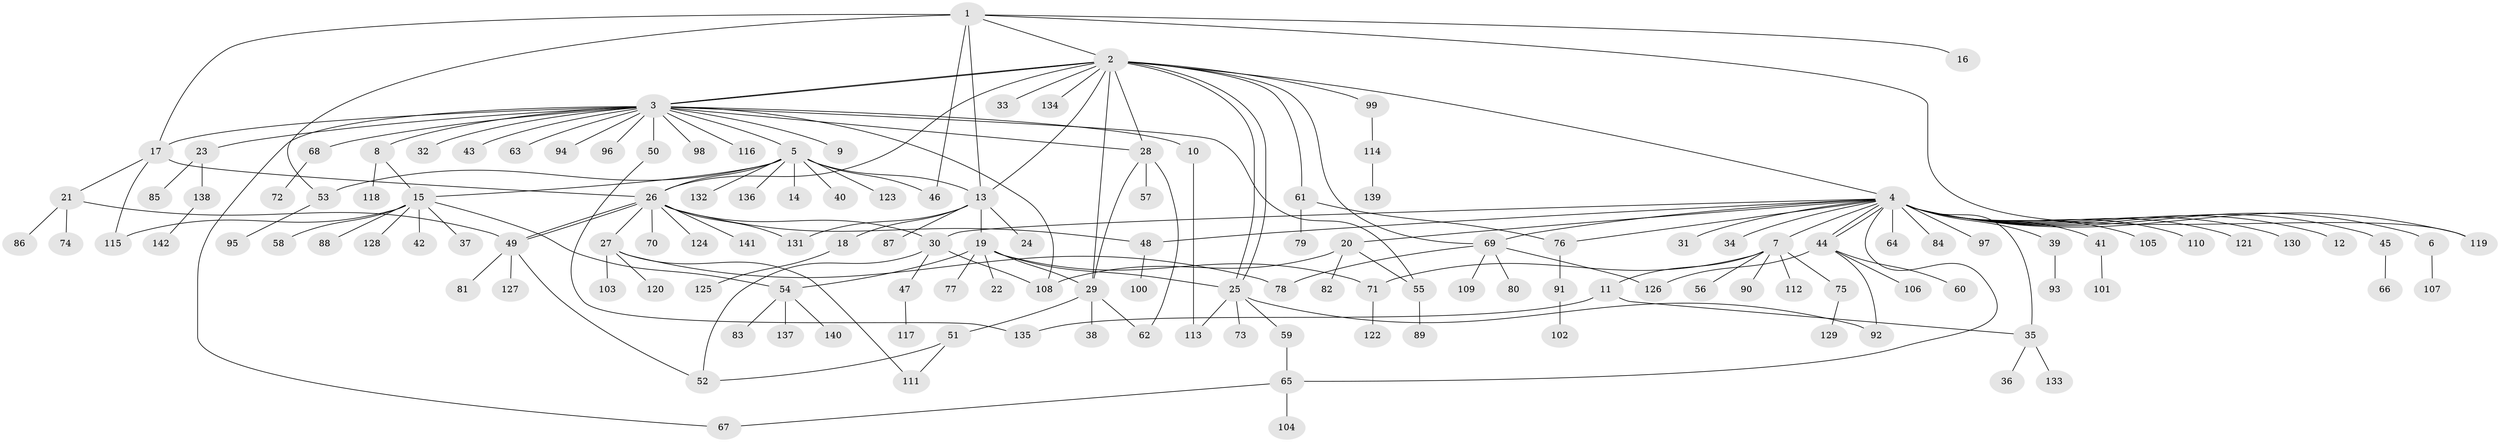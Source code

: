 // coarse degree distribution, {4: 0.08139534883720931, 12: 0.011627906976744186, 11: 0.011627906976744186, 24: 0.011627906976744186, 10: 0.023255813953488372, 1: 0.5116279069767442, 6: 0.046511627906976744, 2: 0.16279069767441862, 3: 0.08139534883720931, 7: 0.023255813953488372, 8: 0.011627906976744186, 5: 0.023255813953488372}
// Generated by graph-tools (version 1.1) at 2025/50/03/04/25 22:50:40]
// undirected, 142 vertices, 182 edges
graph export_dot {
  node [color=gray90,style=filled];
  1;
  2;
  3;
  4;
  5;
  6;
  7;
  8;
  9;
  10;
  11;
  12;
  13;
  14;
  15;
  16;
  17;
  18;
  19;
  20;
  21;
  22;
  23;
  24;
  25;
  26;
  27;
  28;
  29;
  30;
  31;
  32;
  33;
  34;
  35;
  36;
  37;
  38;
  39;
  40;
  41;
  42;
  43;
  44;
  45;
  46;
  47;
  48;
  49;
  50;
  51;
  52;
  53;
  54;
  55;
  56;
  57;
  58;
  59;
  60;
  61;
  62;
  63;
  64;
  65;
  66;
  67;
  68;
  69;
  70;
  71;
  72;
  73;
  74;
  75;
  76;
  77;
  78;
  79;
  80;
  81;
  82;
  83;
  84;
  85;
  86;
  87;
  88;
  89;
  90;
  91;
  92;
  93;
  94;
  95;
  96;
  97;
  98;
  99;
  100;
  101;
  102;
  103;
  104;
  105;
  106;
  107;
  108;
  109;
  110;
  111;
  112;
  113;
  114;
  115;
  116;
  117;
  118;
  119;
  120;
  121;
  122;
  123;
  124;
  125;
  126;
  127;
  128;
  129;
  130;
  131;
  132;
  133;
  134;
  135;
  136;
  137;
  138;
  139;
  140;
  141;
  142;
  1 -- 2;
  1 -- 13;
  1 -- 16;
  1 -- 17;
  1 -- 46;
  1 -- 53;
  1 -- 119;
  2 -- 3;
  2 -- 3;
  2 -- 4;
  2 -- 13;
  2 -- 25;
  2 -- 25;
  2 -- 26;
  2 -- 28;
  2 -- 29;
  2 -- 33;
  2 -- 61;
  2 -- 69;
  2 -- 99;
  2 -- 134;
  3 -- 5;
  3 -- 8;
  3 -- 9;
  3 -- 10;
  3 -- 17;
  3 -- 23;
  3 -- 28;
  3 -- 32;
  3 -- 43;
  3 -- 50;
  3 -- 55;
  3 -- 63;
  3 -- 67;
  3 -- 68;
  3 -- 94;
  3 -- 96;
  3 -- 98;
  3 -- 108;
  3 -- 116;
  4 -- 6;
  4 -- 7;
  4 -- 12;
  4 -- 20;
  4 -- 30;
  4 -- 31;
  4 -- 34;
  4 -- 35;
  4 -- 39;
  4 -- 41;
  4 -- 44;
  4 -- 44;
  4 -- 45;
  4 -- 48;
  4 -- 64;
  4 -- 65;
  4 -- 69;
  4 -- 76;
  4 -- 84;
  4 -- 97;
  4 -- 105;
  4 -- 110;
  4 -- 119;
  4 -- 121;
  4 -- 130;
  5 -- 13;
  5 -- 14;
  5 -- 15;
  5 -- 26;
  5 -- 40;
  5 -- 46;
  5 -- 53;
  5 -- 123;
  5 -- 132;
  5 -- 136;
  6 -- 107;
  7 -- 11;
  7 -- 56;
  7 -- 71;
  7 -- 75;
  7 -- 90;
  7 -- 112;
  8 -- 15;
  8 -- 118;
  10 -- 113;
  11 -- 35;
  11 -- 135;
  13 -- 18;
  13 -- 19;
  13 -- 24;
  13 -- 87;
  13 -- 131;
  15 -- 37;
  15 -- 42;
  15 -- 54;
  15 -- 58;
  15 -- 88;
  15 -- 115;
  15 -- 128;
  17 -- 21;
  17 -- 26;
  17 -- 115;
  18 -- 125;
  19 -- 22;
  19 -- 25;
  19 -- 29;
  19 -- 54;
  19 -- 71;
  19 -- 77;
  20 -- 55;
  20 -- 82;
  20 -- 108;
  21 -- 49;
  21 -- 74;
  21 -- 86;
  23 -- 85;
  23 -- 138;
  25 -- 59;
  25 -- 73;
  25 -- 92;
  25 -- 113;
  26 -- 27;
  26 -- 30;
  26 -- 48;
  26 -- 49;
  26 -- 49;
  26 -- 70;
  26 -- 124;
  26 -- 131;
  26 -- 141;
  27 -- 78;
  27 -- 103;
  27 -- 111;
  27 -- 120;
  28 -- 29;
  28 -- 57;
  28 -- 62;
  29 -- 38;
  29 -- 51;
  29 -- 62;
  30 -- 47;
  30 -- 52;
  30 -- 108;
  35 -- 36;
  35 -- 133;
  39 -- 93;
  41 -- 101;
  44 -- 60;
  44 -- 92;
  44 -- 106;
  44 -- 126;
  45 -- 66;
  47 -- 117;
  48 -- 100;
  49 -- 52;
  49 -- 81;
  49 -- 127;
  50 -- 135;
  51 -- 52;
  51 -- 111;
  53 -- 95;
  54 -- 83;
  54 -- 137;
  54 -- 140;
  55 -- 89;
  59 -- 65;
  61 -- 76;
  61 -- 79;
  65 -- 67;
  65 -- 104;
  68 -- 72;
  69 -- 78;
  69 -- 80;
  69 -- 109;
  69 -- 126;
  71 -- 122;
  75 -- 129;
  76 -- 91;
  91 -- 102;
  99 -- 114;
  114 -- 139;
  138 -- 142;
}
